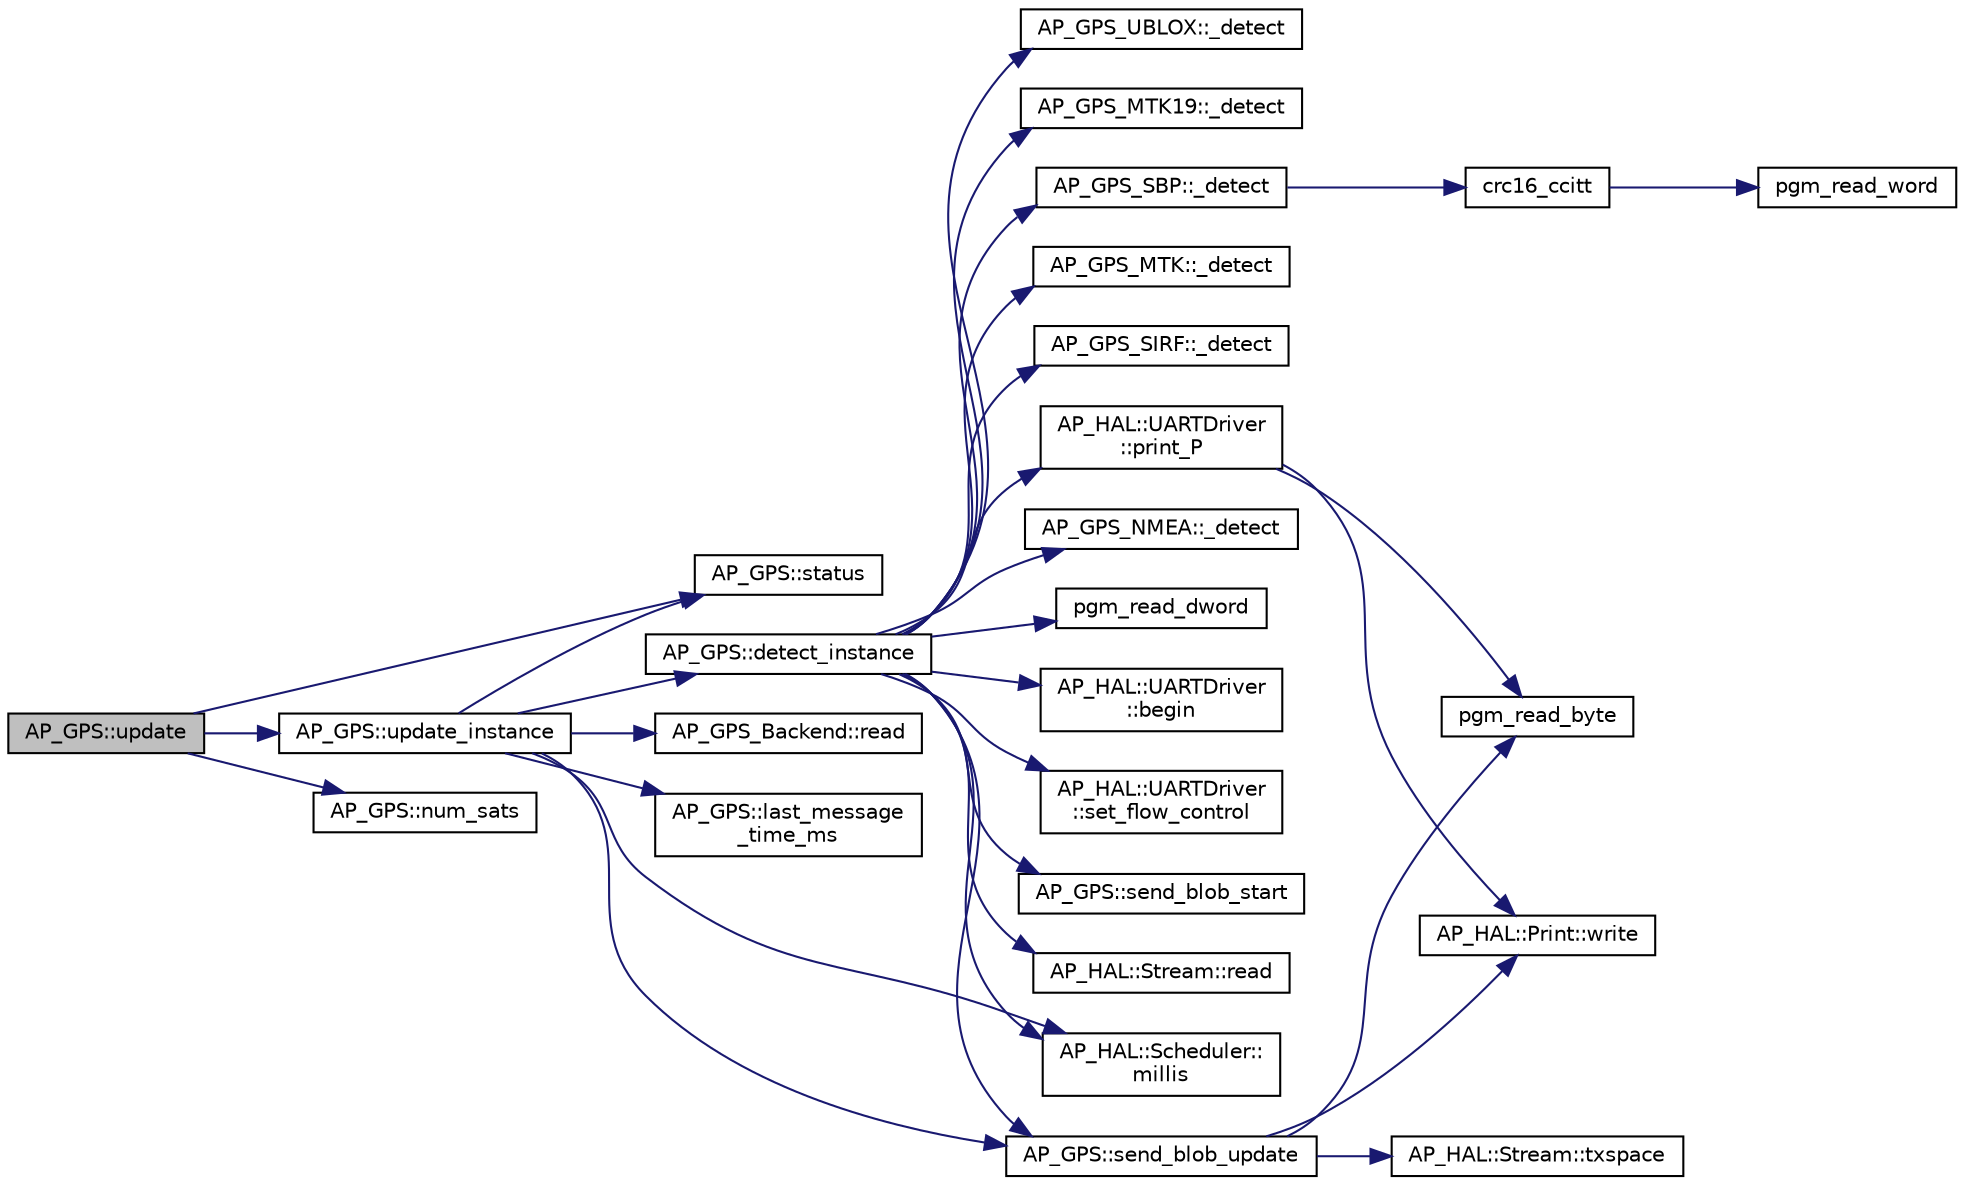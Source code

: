 digraph "AP_GPS::update"
{
 // INTERACTIVE_SVG=YES
  edge [fontname="Helvetica",fontsize="10",labelfontname="Helvetica",labelfontsize="10"];
  node [fontname="Helvetica",fontsize="10",shape=record];
  rankdir="LR";
  Node1 [label="AP_GPS::update",height=0.2,width=0.4,color="black", fillcolor="grey75", style="filled" fontcolor="black"];
  Node1 -> Node2 [color="midnightblue",fontsize="10",style="solid",fontname="Helvetica"];
  Node2 [label="AP_GPS::update_instance",height=0.2,width=0.4,color="black", fillcolor="white", style="filled",URL="$classAP__GPS.html#a83302e8b52e5d01ae67375b3542eb460"];
  Node2 -> Node3 [color="midnightblue",fontsize="10",style="solid",fontname="Helvetica"];
  Node3 [label="AP_GPS::status",height=0.2,width=0.4,color="black", fillcolor="white", style="filled",URL="$classAP__GPS.html#ae306f6cf545ee9f1f61cc38301ef76ca"];
  Node2 -> Node4 [color="midnightblue",fontsize="10",style="solid",fontname="Helvetica"];
  Node4 [label="AP_GPS::detect_instance",height=0.2,width=0.4,color="black", fillcolor="white", style="filled",URL="$classAP__GPS.html#a4bdd5c70ed358b4147a58c7d09f040dd"];
  Node4 -> Node5 [color="midnightblue",fontsize="10",style="solid",fontname="Helvetica"];
  Node5 [label="AP_HAL::Scheduler::\lmillis",height=0.2,width=0.4,color="black", fillcolor="white", style="filled",URL="$classAP__HAL_1_1Scheduler.html#a26b68339fc68a562d8d3a1238d0ec8c1"];
  Node4 -> Node6 [color="midnightblue",fontsize="10",style="solid",fontname="Helvetica"];
  Node6 [label="AP_HAL::UARTDriver\l::print_P",height=0.2,width=0.4,color="black", fillcolor="white", style="filled",URL="$classAP__HAL_1_1UARTDriver.html#aa33346e163179b28fafff415054383b8"];
  Node6 -> Node7 [color="midnightblue",fontsize="10",style="solid",fontname="Helvetica"];
  Node7 [label="pgm_read_byte",height=0.2,width=0.4,color="black", fillcolor="white", style="filled",URL="$AP__Progmem__Identity_8h.html#a1514e0408e036062b4af844baaf567da"];
  Node6 -> Node8 [color="midnightblue",fontsize="10",style="solid",fontname="Helvetica"];
  Node8 [label="AP_HAL::Print::write",height=0.2,width=0.4,color="black", fillcolor="white", style="filled",URL="$classAP__HAL_1_1Print.html#acc65391952a43334f8f5c9bef341f501"];
  Node4 -> Node9 [color="midnightblue",fontsize="10",style="solid",fontname="Helvetica"];
  Node9 [label="pgm_read_dword",height=0.2,width=0.4,color="black", fillcolor="white", style="filled",URL="$AP__Progmem__Identity_8h.html#a1940138bf478b967dbe8c1b559885bd1"];
  Node4 -> Node10 [color="midnightblue",fontsize="10",style="solid",fontname="Helvetica"];
  Node10 [label="AP_HAL::UARTDriver\l::begin",height=0.2,width=0.4,color="black", fillcolor="white", style="filled",URL="$classAP__HAL_1_1UARTDriver.html#a2a83124757f6f8f6eb4d25b11c9cb97e"];
  Node4 -> Node11 [color="midnightblue",fontsize="10",style="solid",fontname="Helvetica"];
  Node11 [label="AP_HAL::UARTDriver\l::set_flow_control",height=0.2,width=0.4,color="black", fillcolor="white", style="filled",URL="$classAP__HAL_1_1UARTDriver.html#ae831a0d75f4760267d444c522e1271a1"];
  Node4 -> Node12 [color="midnightblue",fontsize="10",style="solid",fontname="Helvetica"];
  Node12 [label="AP_GPS::send_blob_start",height=0.2,width=0.4,color="black", fillcolor="white", style="filled",URL="$classAP__GPS.html#a490843adba295db5fed220342938661b"];
  Node4 -> Node13 [color="midnightblue",fontsize="10",style="solid",fontname="Helvetica"];
  Node13 [label="AP_GPS::send_blob_update",height=0.2,width=0.4,color="black", fillcolor="white", style="filled",URL="$classAP__GPS.html#ad4512e4952aa41566d6afb110e0fd6a1"];
  Node13 -> Node14 [color="midnightblue",fontsize="10",style="solid",fontname="Helvetica"];
  Node14 [label="AP_HAL::Stream::txspace",height=0.2,width=0.4,color="black", fillcolor="white", style="filled",URL="$classAP__HAL_1_1Stream.html#a7028834212873394e906bcaf7f4a06b3"];
  Node13 -> Node8 [color="midnightblue",fontsize="10",style="solid",fontname="Helvetica"];
  Node13 -> Node7 [color="midnightblue",fontsize="10",style="solid",fontname="Helvetica"];
  Node4 -> Node15 [color="midnightblue",fontsize="10",style="solid",fontname="Helvetica"];
  Node15 [label="AP_HAL::Stream::read",height=0.2,width=0.4,color="black", fillcolor="white", style="filled",URL="$classAP__HAL_1_1Stream.html#ae42ff362cc2a7e527c22f92a3740c2ac"];
  Node4 -> Node16 [color="midnightblue",fontsize="10",style="solid",fontname="Helvetica"];
  Node16 [label="AP_GPS_UBLOX::_detect",height=0.2,width=0.4,color="black", fillcolor="white", style="filled",URL="$classAP__GPS__UBLOX.html#abd6e355abac6f9d1914591b92298395b"];
  Node4 -> Node17 [color="midnightblue",fontsize="10",style="solid",fontname="Helvetica"];
  Node17 [label="AP_GPS_MTK19::_detect",height=0.2,width=0.4,color="black", fillcolor="white", style="filled",URL="$classAP__GPS__MTK19.html#ae7dd973d7154070da15101cfc9f4a58b"];
  Node4 -> Node18 [color="midnightblue",fontsize="10",style="solid",fontname="Helvetica"];
  Node18 [label="AP_GPS_MTK::_detect",height=0.2,width=0.4,color="black", fillcolor="white", style="filled",URL="$classAP__GPS__MTK.html#aaaa210f0bb36cd3e6150b617418c3a92"];
  Node4 -> Node19 [color="midnightblue",fontsize="10",style="solid",fontname="Helvetica"];
  Node19 [label="AP_GPS_SBP::_detect",height=0.2,width=0.4,color="black", fillcolor="white", style="filled",URL="$classAP__GPS__SBP.html#ae1ae391d424ba0cc24b0b8b70a263bcc"];
  Node19 -> Node20 [color="midnightblue",fontsize="10",style="solid",fontname="Helvetica"];
  Node20 [label="crc16_ccitt",height=0.2,width=0.4,color="black", fillcolor="white", style="filled",URL="$edc_8cpp.html#a666dccd038ea3bdbae05549319f783d6"];
  Node20 -> Node21 [color="midnightblue",fontsize="10",style="solid",fontname="Helvetica"];
  Node21 [label="pgm_read_word",height=0.2,width=0.4,color="black", fillcolor="white", style="filled",URL="$AP__Progmem__Identity_8h.html#a9fc333349fa71fdc21a2d5152c5e23a2"];
  Node4 -> Node22 [color="midnightblue",fontsize="10",style="solid",fontname="Helvetica"];
  Node22 [label="AP_GPS_SIRF::_detect",height=0.2,width=0.4,color="black", fillcolor="white", style="filled",URL="$classAP__GPS__SIRF.html#a99c1e4f27c9077aaadead6cc6ad031a0"];
  Node4 -> Node23 [color="midnightblue",fontsize="10",style="solid",fontname="Helvetica"];
  Node23 [label="AP_GPS_NMEA::_detect",height=0.2,width=0.4,color="black", fillcolor="white", style="filled",URL="$classAP__GPS__NMEA.html#a14edc53eb3e6907cba8b59832c69fd33"];
  Node2 -> Node13 [color="midnightblue",fontsize="10",style="solid",fontname="Helvetica"];
  Node2 -> Node24 [color="midnightblue",fontsize="10",style="solid",fontname="Helvetica"];
  Node24 [label="AP_GPS_Backend::read",height=0.2,width=0.4,color="black", fillcolor="white", style="filled",URL="$classAP__GPS__Backend.html#a4da5fd4a69edd3a0a393e74cc0ca391a"];
  Node2 -> Node5 [color="midnightblue",fontsize="10",style="solid",fontname="Helvetica"];
  Node2 -> Node25 [color="midnightblue",fontsize="10",style="solid",fontname="Helvetica"];
  Node25 [label="AP_GPS::last_message\l_time_ms",height=0.2,width=0.4,color="black", fillcolor="white", style="filled",URL="$classAP__GPS.html#a99be30769d9ebba8b0184a5635012198"];
  Node1 -> Node3 [color="midnightblue",fontsize="10",style="solid",fontname="Helvetica"];
  Node1 -> Node26 [color="midnightblue",fontsize="10",style="solid",fontname="Helvetica"];
  Node26 [label="AP_GPS::num_sats",height=0.2,width=0.4,color="black", fillcolor="white", style="filled",URL="$classAP__GPS.html#afcc2442ab71102ddabde55e6fb58bf0a"];
}

